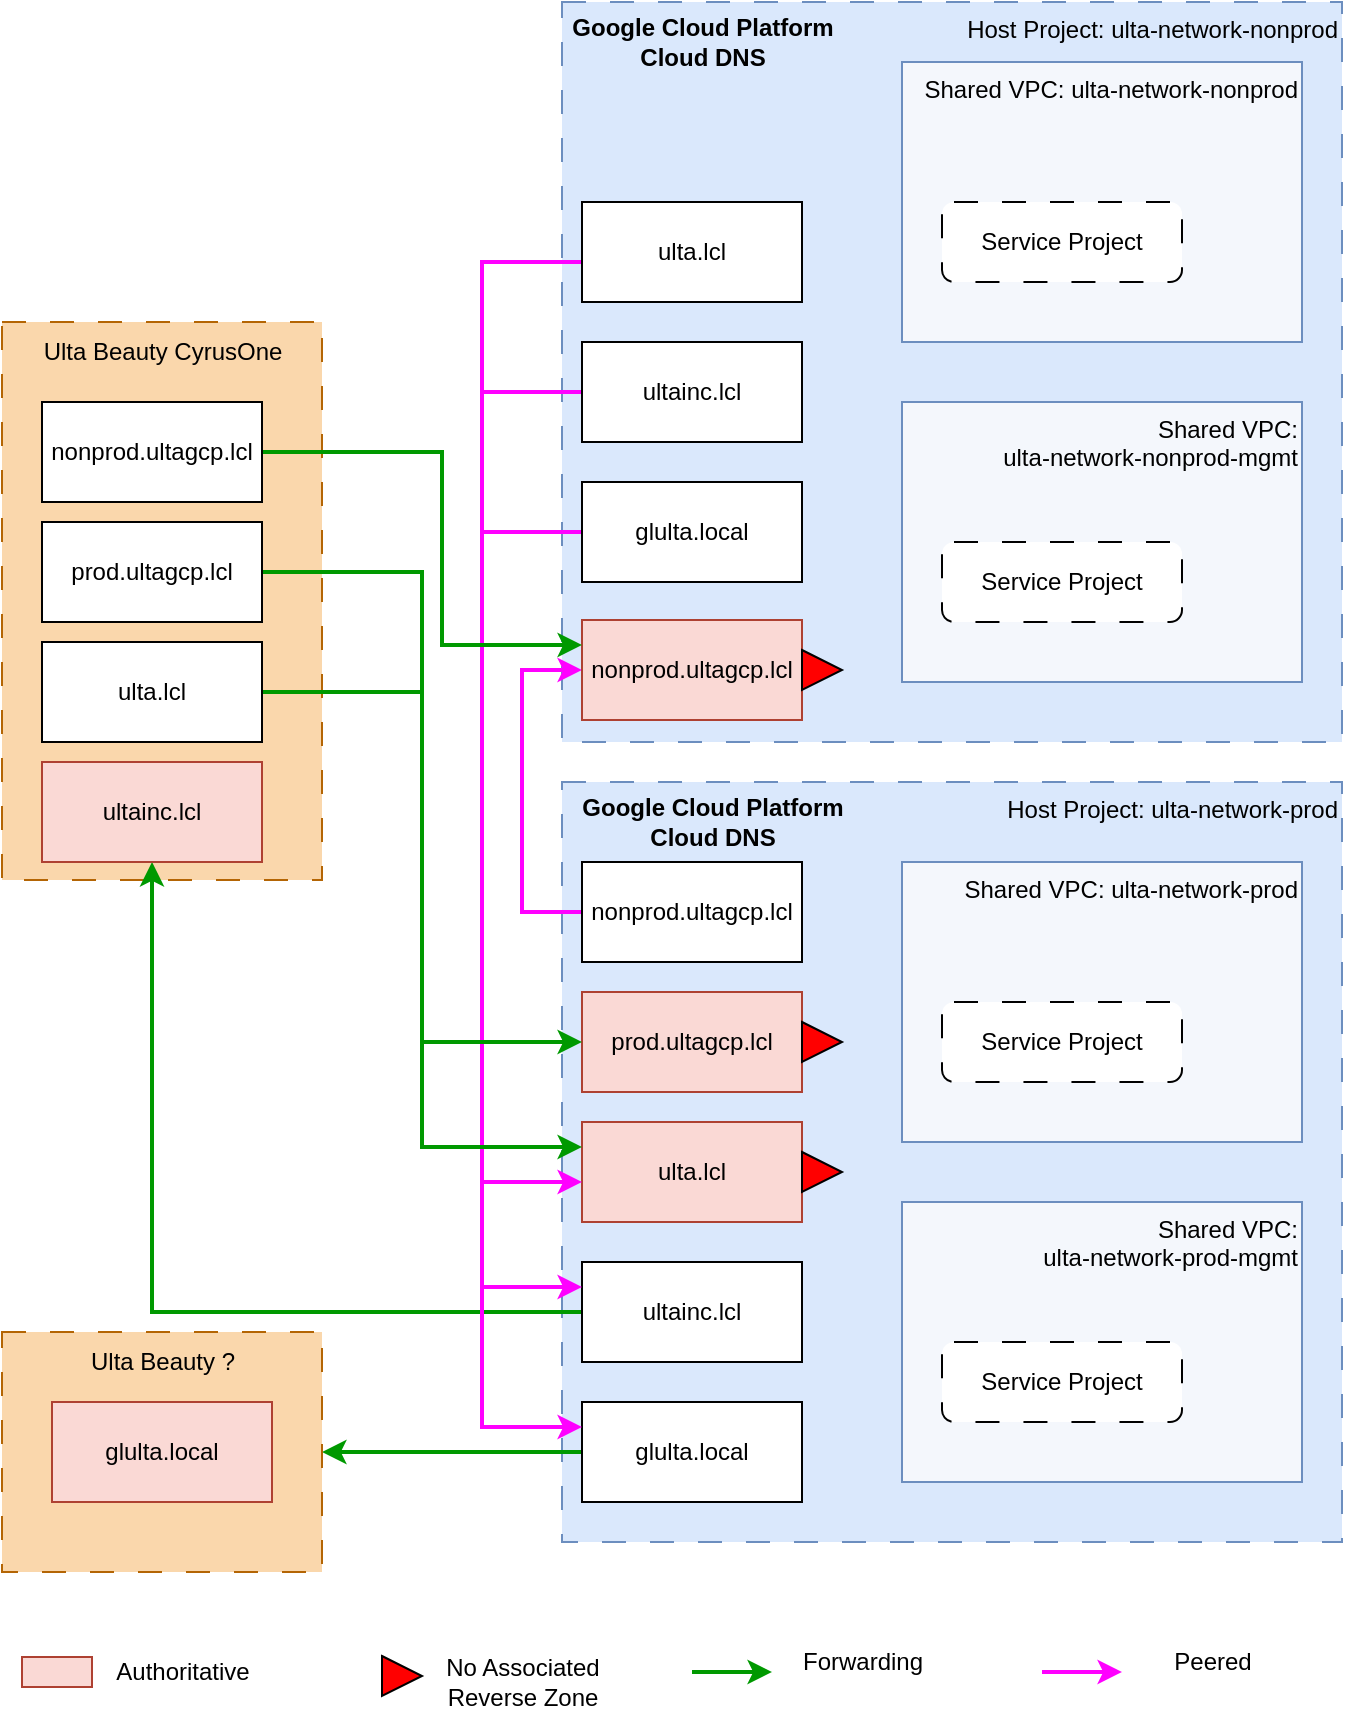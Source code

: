 <mxfile version="21.7.5" type="github" pages="2">
  <diagram id="hgxomhNSU5TegeMPmk7S" name="Page-2">
    <mxGraphModel dx="1434" dy="750" grid="1" gridSize="10" guides="1" tooltips="1" connect="1" arrows="1" fold="1" page="1" pageScale="1" pageWidth="850" pageHeight="1100" math="0" shadow="0">
      <root>
        <mxCell id="0" />
        <mxCell id="1" parent="0" />
        <mxCell id="FdXKftUULpr2eJZdZ1Ii-6" value="" style="rounded=0;whiteSpace=wrap;html=1;dashed=1;dashPattern=12 12;fillColor=#fad7ac;strokeColor=#b46504;" vertex="1" parent="1">
          <mxGeometry x="40" y="200" width="160" height="279" as="geometry" />
        </mxCell>
        <mxCell id="FdXKftUULpr2eJZdZ1Ii-7" value="&amp;nbsp;Host Project: ulta-network-nonprod" style="rounded=0;whiteSpace=wrap;html=1;verticalAlign=top;align=right;dashed=1;dashPattern=12 12;fillColor=#dae8fc;strokeColor=#6c8ebf;" vertex="1" parent="1">
          <mxGeometry x="320" y="40" width="390" height="370" as="geometry" />
        </mxCell>
        <mxCell id="FdXKftUULpr2eJZdZ1Ii-10" value="&amp;nbsp;Shared VPC: ulta-network-nonprod" style="rounded=0;whiteSpace=wrap;html=1;verticalAlign=top;align=right;fillColor=#F4F7FC;strokeColor=#6c8ebf;" vertex="1" parent="1">
          <mxGeometry x="490" y="70" width="200" height="140" as="geometry" />
        </mxCell>
        <mxCell id="FdXKftUULpr2eJZdZ1Ii-13" value="&amp;nbsp;Shared VPC: &lt;br&gt;ulta-network-nonprod-mgmt" style="rounded=0;whiteSpace=wrap;html=1;verticalAlign=top;align=right;fillColor=#F4F7FC;strokeColor=#6c8ebf;" vertex="1" parent="1">
          <mxGeometry x="490" y="240" width="200" height="140" as="geometry" />
        </mxCell>
        <mxCell id="FdXKftUULpr2eJZdZ1Ii-16" value="Service Project" style="rounded=1;whiteSpace=wrap;html=1;dashed=1;dashPattern=12 12;" vertex="1" parent="1">
          <mxGeometry x="510" y="140" width="120" height="40" as="geometry" />
        </mxCell>
        <mxCell id="FdXKftUULpr2eJZdZ1Ii-27" value="Service Project" style="rounded=1;whiteSpace=wrap;html=1;dashed=1;dashPattern=12 12;" vertex="1" parent="1">
          <mxGeometry x="510" y="310" width="120" height="40" as="geometry" />
        </mxCell>
        <mxCell id="FdXKftUULpr2eJZdZ1Ii-32" value="Ulta Beauty CyrusOne" style="text;html=1;align=center;verticalAlign=middle;resizable=0;points=[];autosize=1;strokeColor=none;fillColor=none;" vertex="1" parent="1">
          <mxGeometry x="50" y="200" width="140" height="30" as="geometry" />
        </mxCell>
        <mxCell id="aW4QzEi05KcBdIsKtqk4-1" value="&amp;nbsp;Host Project: ulta-network-prod" style="rounded=0;whiteSpace=wrap;html=1;verticalAlign=top;align=right;dashed=1;dashPattern=12 12;fillColor=#dae8fc;strokeColor=#6c8ebf;" vertex="1" parent="1">
          <mxGeometry x="320" y="430" width="390" height="380" as="geometry" />
        </mxCell>
        <mxCell id="aW4QzEi05KcBdIsKtqk4-2" value="&amp;nbsp;Shared VPC: ulta-network-prod" style="rounded=0;whiteSpace=wrap;html=1;verticalAlign=top;align=right;fillColor=#F4F7FC;strokeColor=#6c8ebf;" vertex="1" parent="1">
          <mxGeometry x="490" y="470" width="200" height="140" as="geometry" />
        </mxCell>
        <mxCell id="aW4QzEi05KcBdIsKtqk4-3" value="&amp;nbsp;Shared VPC: &lt;br&gt;ulta-network-prod-mgmt" style="rounded=0;whiteSpace=wrap;html=1;verticalAlign=top;align=right;fillColor=#F4F7FC;strokeColor=#6c8ebf;" vertex="1" parent="1">
          <mxGeometry x="490" y="640" width="200" height="140" as="geometry" />
        </mxCell>
        <mxCell id="aW4QzEi05KcBdIsKtqk4-4" value="Service Project" style="rounded=1;whiteSpace=wrap;html=1;dashed=1;dashPattern=12 12;" vertex="1" parent="1">
          <mxGeometry x="510" y="540" width="120" height="40" as="geometry" />
        </mxCell>
        <mxCell id="aW4QzEi05KcBdIsKtqk4-5" value="Service Project" style="rounded=1;whiteSpace=wrap;html=1;dashed=1;dashPattern=12 12;" vertex="1" parent="1">
          <mxGeometry x="510" y="710" width="120" height="40" as="geometry" />
        </mxCell>
        <mxCell id="PcTRODv-vjbn7Whf8CsP-24" style="edgeStyle=orthogonalEdgeStyle;rounded=0;orthogonalLoop=1;jettySize=auto;html=1;exitX=0;exitY=0.5;exitDx=0;exitDy=0;entryX=0;entryY=0.5;entryDx=0;entryDy=0;strokeColor=#FF00FF;strokeWidth=2;" edge="1" parent="1" source="aW4QzEi05KcBdIsKtqk4-6" target="aW4QzEi05KcBdIsKtqk4-17">
          <mxGeometry relative="1" as="geometry">
            <Array as="points">
              <mxPoint x="300" y="495" />
              <mxPoint x="300" y="374" />
            </Array>
          </mxGeometry>
        </mxCell>
        <mxCell id="aW4QzEi05KcBdIsKtqk4-6" value="nonprod.ultagcp.lcl" style="rounded=0;whiteSpace=wrap;html=1;" vertex="1" parent="1">
          <mxGeometry x="330" y="470" width="110" height="50" as="geometry" />
        </mxCell>
        <mxCell id="aW4QzEi05KcBdIsKtqk4-15" style="edgeStyle=orthogonalEdgeStyle;rounded=0;orthogonalLoop=1;jettySize=auto;html=1;exitX=0;exitY=0.5;exitDx=0;exitDy=0;entryX=1;entryY=0.5;entryDx=0;entryDy=0;strokeColor=#009900;strokeWidth=2;" edge="1" parent="1" source="aW4QzEi05KcBdIsKtqk4-10" target="aW4QzEi05KcBdIsKtqk4-11">
          <mxGeometry relative="1" as="geometry" />
        </mxCell>
        <mxCell id="aW4QzEi05KcBdIsKtqk4-10" value="glulta.local" style="rounded=0;whiteSpace=wrap;html=1;" vertex="1" parent="1">
          <mxGeometry x="330" y="740" width="110" height="50" as="geometry" />
        </mxCell>
        <mxCell id="aW4QzEi05KcBdIsKtqk4-11" value="" style="rounded=0;whiteSpace=wrap;html=1;dashed=1;dashPattern=12 12;fillColor=#fad7ac;strokeColor=#b46504;" vertex="1" parent="1">
          <mxGeometry x="40" y="705" width="160" height="120" as="geometry" />
        </mxCell>
        <mxCell id="aW4QzEi05KcBdIsKtqk4-14" value="Ulta Beauty ?" style="text;html=1;align=center;verticalAlign=middle;resizable=0;points=[];autosize=1;strokeColor=none;fillColor=none;" vertex="1" parent="1">
          <mxGeometry x="70" y="705" width="100" height="30" as="geometry" />
        </mxCell>
        <mxCell id="aW4QzEi05KcBdIsKtqk4-17" value="nonprod.ultagcp.lcl" style="rounded=0;whiteSpace=wrap;html=1;fillColor=#fad9d5;strokeColor=#ae4132;" vertex="1" parent="1">
          <mxGeometry x="330" y="349" width="110" height="50" as="geometry" />
        </mxCell>
        <mxCell id="PcTRODv-vjbn7Whf8CsP-13" style="edgeStyle=orthogonalEdgeStyle;rounded=0;orthogonalLoop=1;jettySize=auto;html=1;exitX=0;exitY=0.5;exitDx=0;exitDy=0;entryX=0.5;entryY=1;entryDx=0;entryDy=0;strokeWidth=2;strokeColor=#009900;" edge="1" parent="1" source="PcTRODv-vjbn7Whf8CsP-1" target="PcTRODv-vjbn7Whf8CsP-18">
          <mxGeometry relative="1" as="geometry" />
        </mxCell>
        <mxCell id="PcTRODv-vjbn7Whf8CsP-1" value="ultainc.lcl" style="rounded=0;whiteSpace=wrap;html=1;" vertex="1" parent="1">
          <mxGeometry x="330" y="670" width="110" height="50" as="geometry" />
        </mxCell>
        <mxCell id="PcTRODv-vjbn7Whf8CsP-5" value="prod.ultagcp.lcl" style="rounded=0;whiteSpace=wrap;html=1;fillColor=#fad9d5;strokeColor=#ae4132;" vertex="1" parent="1">
          <mxGeometry x="330" y="535" width="110" height="50" as="geometry" />
        </mxCell>
        <mxCell id="PcTRODv-vjbn7Whf8CsP-12" value="ulta.lcl" style="rounded=0;whiteSpace=wrap;html=1;fillColor=#fad9d5;strokeColor=#ae4132;" vertex="1" parent="1">
          <mxGeometry x="330" y="600" width="110" height="50" as="geometry" />
        </mxCell>
        <mxCell id="PcTRODv-vjbn7Whf8CsP-16" value="" style="rounded=0;whiteSpace=wrap;html=1;fillColor=#fad9d5;strokeColor=#ae4132;" vertex="1" parent="1">
          <mxGeometry x="50" y="867.5" width="35" height="15" as="geometry" />
        </mxCell>
        <mxCell id="PcTRODv-vjbn7Whf8CsP-17" value="Authoritative" style="text;html=1;align=center;verticalAlign=middle;resizable=0;points=[];autosize=1;strokeColor=none;fillColor=none;" vertex="1" parent="1">
          <mxGeometry x="85" y="860" width="90" height="30" as="geometry" />
        </mxCell>
        <mxCell id="PcTRODv-vjbn7Whf8CsP-18" value="ultainc.lcl" style="rounded=0;whiteSpace=wrap;html=1;fillColor=#fad9d5;strokeColor=#ae4132;" vertex="1" parent="1">
          <mxGeometry x="60" y="420" width="110" height="50" as="geometry" />
        </mxCell>
        <mxCell id="PcTRODv-vjbn7Whf8CsP-19" value="glulta.local" style="rounded=0;whiteSpace=wrap;html=1;fillColor=#fad9d5;strokeColor=#ae4132;" vertex="1" parent="1">
          <mxGeometry x="65" y="740" width="110" height="50" as="geometry" />
        </mxCell>
        <mxCell id="PcTRODv-vjbn7Whf8CsP-20" value="" style="endArrow=classic;html=1;rounded=0;strokeWidth=2;strokeColor=#009900;" edge="1" parent="1">
          <mxGeometry width="50" height="50" relative="1" as="geometry">
            <mxPoint x="385" y="875" as="sourcePoint" />
            <mxPoint x="425" y="875" as="targetPoint" />
          </mxGeometry>
        </mxCell>
        <mxCell id="PcTRODv-vjbn7Whf8CsP-21" value="Forwarding" style="text;html=1;align=center;verticalAlign=middle;resizable=0;points=[];autosize=1;strokeColor=none;fillColor=none;" vertex="1" parent="1">
          <mxGeometry x="430" y="855" width="80" height="30" as="geometry" />
        </mxCell>
        <mxCell id="PcTRODv-vjbn7Whf8CsP-22" value="" style="endArrow=classic;html=1;rounded=0;strokeWidth=2;strokeColor=#FF00FF;" edge="1" parent="1">
          <mxGeometry width="50" height="50" relative="1" as="geometry">
            <mxPoint x="560" y="875" as="sourcePoint" />
            <mxPoint x="600" y="875" as="targetPoint" />
          </mxGeometry>
        </mxCell>
        <mxCell id="PcTRODv-vjbn7Whf8CsP-23" value="Peered" style="text;html=1;align=center;verticalAlign=middle;resizable=0;points=[];autosize=1;strokeColor=none;fillColor=none;" vertex="1" parent="1">
          <mxGeometry x="615" y="855" width="60" height="30" as="geometry" />
        </mxCell>
        <mxCell id="PcTRODv-vjbn7Whf8CsP-30" style="edgeStyle=orthogonalEdgeStyle;rounded=0;orthogonalLoop=1;jettySize=auto;html=1;exitX=0;exitY=0.5;exitDx=0;exitDy=0;entryX=0;entryY=0.25;entryDx=0;entryDy=0;strokeColor=#FF00FF;strokeWidth=2;" edge="1" parent="1" source="PcTRODv-vjbn7Whf8CsP-25" target="aW4QzEi05KcBdIsKtqk4-10">
          <mxGeometry relative="1" as="geometry">
            <Array as="points">
              <mxPoint x="280" y="305" />
              <mxPoint x="280" y="753" />
            </Array>
          </mxGeometry>
        </mxCell>
        <mxCell id="PcTRODv-vjbn7Whf8CsP-25" value="glulta.local" style="rounded=0;whiteSpace=wrap;html=1;" vertex="1" parent="1">
          <mxGeometry x="330" y="280" width="110" height="50" as="geometry" />
        </mxCell>
        <mxCell id="PcTRODv-vjbn7Whf8CsP-29" style="edgeStyle=orthogonalEdgeStyle;rounded=0;orthogonalLoop=1;jettySize=auto;html=1;exitX=0;exitY=0.5;exitDx=0;exitDy=0;entryX=0;entryY=0.25;entryDx=0;entryDy=0;strokeColor=#FF00FF;strokeWidth=2;" edge="1" parent="1" source="PcTRODv-vjbn7Whf8CsP-26" target="PcTRODv-vjbn7Whf8CsP-1">
          <mxGeometry relative="1" as="geometry">
            <Array as="points">
              <mxPoint x="280" y="235" />
              <mxPoint x="280" y="683" />
            </Array>
          </mxGeometry>
        </mxCell>
        <mxCell id="PcTRODv-vjbn7Whf8CsP-26" value="ultainc.lcl" style="rounded=0;whiteSpace=wrap;html=1;" vertex="1" parent="1">
          <mxGeometry x="330" y="210" width="110" height="50" as="geometry" />
        </mxCell>
        <mxCell id="PcTRODv-vjbn7Whf8CsP-28" style="edgeStyle=orthogonalEdgeStyle;rounded=0;orthogonalLoop=1;jettySize=auto;html=1;exitX=0;exitY=0.5;exitDx=0;exitDy=0;strokeColor=#FF00FF;strokeWidth=2;" edge="1" parent="1">
          <mxGeometry relative="1" as="geometry">
            <mxPoint x="350" y="170" as="sourcePoint" />
            <mxPoint x="330" y="630" as="targetPoint" />
            <Array as="points">
              <mxPoint x="280" y="170" />
              <mxPoint x="280" y="630" />
            </Array>
          </mxGeometry>
        </mxCell>
        <mxCell id="PcTRODv-vjbn7Whf8CsP-27" value="ulta.lcl" style="rounded=0;whiteSpace=wrap;html=1;" vertex="1" parent="1">
          <mxGeometry x="330" y="140" width="110" height="50" as="geometry" />
        </mxCell>
        <mxCell id="PcTRODv-vjbn7Whf8CsP-36" style="edgeStyle=orthogonalEdgeStyle;rounded=0;orthogonalLoop=1;jettySize=auto;html=1;exitX=1;exitY=0.5;exitDx=0;exitDy=0;entryX=0;entryY=0.25;entryDx=0;entryDy=0;strokeColor=#009900;strokeWidth=2;" edge="1" parent="1" source="PcTRODv-vjbn7Whf8CsP-31" target="aW4QzEi05KcBdIsKtqk4-17">
          <mxGeometry relative="1" as="geometry">
            <Array as="points">
              <mxPoint x="260" y="265" />
              <mxPoint x="260" y="362" />
            </Array>
          </mxGeometry>
        </mxCell>
        <mxCell id="PcTRODv-vjbn7Whf8CsP-31" value="nonprod.ultagcp.lcl" style="rounded=0;whiteSpace=wrap;html=1;" vertex="1" parent="1">
          <mxGeometry x="60" y="240" width="110" height="50" as="geometry" />
        </mxCell>
        <mxCell id="PcTRODv-vjbn7Whf8CsP-35" style="edgeStyle=orthogonalEdgeStyle;rounded=0;orthogonalLoop=1;jettySize=auto;html=1;exitX=1;exitY=0.5;exitDx=0;exitDy=0;entryX=0;entryY=0.5;entryDx=0;entryDy=0;strokeColor=#009900;strokeWidth=2;" edge="1" parent="1" source="PcTRODv-vjbn7Whf8CsP-32" target="PcTRODv-vjbn7Whf8CsP-5">
          <mxGeometry relative="1" as="geometry" />
        </mxCell>
        <mxCell id="PcTRODv-vjbn7Whf8CsP-32" value="prod.ultagcp.lcl" style="rounded=0;whiteSpace=wrap;html=1;" vertex="1" parent="1">
          <mxGeometry x="60" y="300" width="110" height="50" as="geometry" />
        </mxCell>
        <mxCell id="PcTRODv-vjbn7Whf8CsP-34" style="edgeStyle=orthogonalEdgeStyle;rounded=0;orthogonalLoop=1;jettySize=auto;html=1;exitX=1;exitY=0.5;exitDx=0;exitDy=0;entryX=0;entryY=0.25;entryDx=0;entryDy=0;strokeColor=#009900;strokeWidth=2;" edge="1" parent="1" source="PcTRODv-vjbn7Whf8CsP-33" target="PcTRODv-vjbn7Whf8CsP-12">
          <mxGeometry relative="1" as="geometry" />
        </mxCell>
        <mxCell id="PcTRODv-vjbn7Whf8CsP-33" value="ulta.lcl" style="rounded=0;whiteSpace=wrap;html=1;" vertex="1" parent="1">
          <mxGeometry x="60" y="360" width="110" height="50" as="geometry" />
        </mxCell>
        <mxCell id="xZxYlGcj3bj4lMLJkDqK-1" value="&lt;b&gt;Google Cloud Platform&lt;br&gt;Cloud DNS&lt;/b&gt;" style="text;html=1;align=center;verticalAlign=middle;resizable=0;points=[];autosize=1;strokeColor=none;fillColor=none;" vertex="1" parent="1">
          <mxGeometry x="315" y="40" width="150" height="40" as="geometry" />
        </mxCell>
        <mxCell id="xZxYlGcj3bj4lMLJkDqK-2" value="&lt;b&gt;Google Cloud Platform&lt;br&gt;Cloud DNS&lt;/b&gt;" style="text;html=1;align=center;verticalAlign=middle;resizable=0;points=[];autosize=1;strokeColor=none;fillColor=none;" vertex="1" parent="1">
          <mxGeometry x="320" y="430" width="150" height="40" as="geometry" />
        </mxCell>
        <mxCell id="xZxYlGcj3bj4lMLJkDqK-3" value="" style="triangle;whiteSpace=wrap;html=1;rotation=0;fillColor=#FF0000;" vertex="1" parent="1">
          <mxGeometry x="440" y="364" width="20" height="20" as="geometry" />
        </mxCell>
        <mxCell id="xZxYlGcj3bj4lMLJkDqK-5" value="" style="triangle;whiteSpace=wrap;html=1;rotation=0;fillColor=#FF0000;" vertex="1" parent="1">
          <mxGeometry x="440" y="550" width="20" height="20" as="geometry" />
        </mxCell>
        <mxCell id="xZxYlGcj3bj4lMLJkDqK-6" value="" style="triangle;whiteSpace=wrap;html=1;rotation=0;fillColor=#FF0000;" vertex="1" parent="1">
          <mxGeometry x="440" y="615" width="20" height="20" as="geometry" />
        </mxCell>
        <mxCell id="xZxYlGcj3bj4lMLJkDqK-7" value="" style="triangle;whiteSpace=wrap;html=1;rotation=0;fillColor=#FF0000;" vertex="1" parent="1">
          <mxGeometry x="230" y="867" width="20" height="20" as="geometry" />
        </mxCell>
        <mxCell id="xZxYlGcj3bj4lMLJkDqK-8" value="No Associated &lt;br&gt;Reverse Zone" style="text;html=1;align=center;verticalAlign=middle;resizable=0;points=[];autosize=1;strokeColor=none;fillColor=none;" vertex="1" parent="1">
          <mxGeometry x="250" y="860" width="100" height="40" as="geometry" />
        </mxCell>
      </root>
    </mxGraphModel>
  </diagram>
  <diagram name="Domain Hierarchy" id="_B_-zeAUZdGrHvG1jHlI">
    <mxGraphModel dx="2284" dy="750" grid="1" gridSize="10" guides="1" tooltips="1" connect="1" arrows="1" fold="1" page="1" pageScale="1" pageWidth="850" pageHeight="1100" math="0" shadow="0">
      <root>
        <mxCell id="0" />
        <mxCell id="1" parent="0" />
        <mxCell id="1P-jeOJkd8ypp9ooArNP-1" value="ultainc.lcl" style="rounded=0;whiteSpace=wrap;html=1;" vertex="1" parent="1">
          <mxGeometry x="80" y="120" width="120" height="40" as="geometry" />
        </mxCell>
        <mxCell id="1P-jeOJkd8ypp9ooArNP-8" style="edgeStyle=orthogonalEdgeStyle;rounded=0;orthogonalLoop=1;jettySize=auto;html=1;exitX=0.5;exitY=1;exitDx=0;exitDy=0;entryX=0.5;entryY=0;entryDx=0;entryDy=0;" edge="1" parent="1" source="1P-jeOJkd8ypp9ooArNP-2" target="1P-jeOJkd8ypp9ooArNP-1">
          <mxGeometry relative="1" as="geometry" />
        </mxCell>
        <mxCell id="1P-jeOJkd8ypp9ooArNP-9" style="edgeStyle=orthogonalEdgeStyle;rounded=0;orthogonalLoop=1;jettySize=auto;html=1;exitX=0.5;exitY=1;exitDx=0;exitDy=0;" edge="1" parent="1" source="1P-jeOJkd8ypp9ooArNP-2" target="1P-jeOJkd8ypp9ooArNP-4">
          <mxGeometry relative="1" as="geometry" />
        </mxCell>
        <mxCell id="1P-jeOJkd8ypp9ooArNP-10" style="edgeStyle=orthogonalEdgeStyle;rounded=0;orthogonalLoop=1;jettySize=auto;html=1;exitX=0.5;exitY=1;exitDx=0;exitDy=0;" edge="1" parent="1" source="1P-jeOJkd8ypp9ooArNP-2" target="1P-jeOJkd8ypp9ooArNP-6">
          <mxGeometry relative="1" as="geometry" />
        </mxCell>
        <mxCell id="1P-jeOJkd8ypp9ooArNP-11" style="edgeStyle=orthogonalEdgeStyle;rounded=0;orthogonalLoop=1;jettySize=auto;html=1;exitX=0.5;exitY=1;exitDx=0;exitDy=0;entryX=0.5;entryY=0;entryDx=0;entryDy=0;" edge="1" parent="1" source="1P-jeOJkd8ypp9ooArNP-2" target="1P-jeOJkd8ypp9ooArNP-3">
          <mxGeometry relative="1" as="geometry" />
        </mxCell>
        <mxCell id="1P-jeOJkd8ypp9ooArNP-12" style="edgeStyle=orthogonalEdgeStyle;rounded=0;orthogonalLoop=1;jettySize=auto;html=1;exitX=0.5;exitY=1;exitDx=0;exitDy=0;" edge="1" parent="1" source="1P-jeOJkd8ypp9ooArNP-2" target="1P-jeOJkd8ypp9ooArNP-5">
          <mxGeometry relative="1" as="geometry">
            <Array as="points">
              <mxPoint x="460" y="170" />
              <mxPoint x="620" y="170" />
            </Array>
          </mxGeometry>
        </mxCell>
        <mxCell id="1P-jeOJkd8ypp9ooArNP-2" value=".lcl" style="rounded=0;whiteSpace=wrap;html=1;" vertex="1" parent="1">
          <mxGeometry x="400" y="40" width="120" height="40" as="geometry" />
        </mxCell>
        <mxCell id="1P-jeOJkd8ypp9ooArNP-16" style="edgeStyle=orthogonalEdgeStyle;rounded=0;orthogonalLoop=1;jettySize=auto;html=1;exitX=0.5;exitY=1;exitDx=0;exitDy=0;entryX=0.5;entryY=0;entryDx=0;entryDy=0;" edge="1" parent="1" source="1P-jeOJkd8ypp9ooArNP-3" target="1P-jeOJkd8ypp9ooArNP-14">
          <mxGeometry relative="1" as="geometry" />
        </mxCell>
        <mxCell id="1P-jeOJkd8ypp9ooArNP-17" style="edgeStyle=orthogonalEdgeStyle;rounded=0;orthogonalLoop=1;jettySize=auto;html=1;exitX=0.5;exitY=1;exitDx=0;exitDy=0;" edge="1" parent="1" source="1P-jeOJkd8ypp9ooArNP-3" target="1P-jeOJkd8ypp9ooArNP-15">
          <mxGeometry relative="1" as="geometry" />
        </mxCell>
        <mxCell id="1P-jeOJkd8ypp9ooArNP-3" value="prod.ultagcp.lcl" style="rounded=0;whiteSpace=wrap;html=1;" vertex="1" parent="1">
          <mxGeometry x="400" y="200" width="120" height="40" as="geometry" />
        </mxCell>
        <mxCell id="1P-jeOJkd8ypp9ooArNP-4" value="ulta.lcl" style="rounded=0;whiteSpace=wrap;html=1;" vertex="1" parent="1">
          <mxGeometry x="240" y="120" width="120" height="40" as="geometry" />
        </mxCell>
        <mxCell id="1P-jeOJkd8ypp9ooArNP-5" value="prod.ultagcp.lcl" style="rounded=0;whiteSpace=wrap;html=1;" vertex="1" parent="1">
          <mxGeometry x="560" y="200" width="120" height="40" as="geometry" />
        </mxCell>
        <mxCell id="1P-jeOJkd8ypp9ooArNP-6" value="glulta.local" style="rounded=0;whiteSpace=wrap;html=1;" vertex="1" parent="1">
          <mxGeometry x="720" y="120" width="120" height="40" as="geometry" />
        </mxCell>
        <mxCell id="1P-jeOJkd8ypp9ooArNP-7" value="ultagcp.lcl" style="rounded=0;whiteSpace=wrap;html=1;fillColor=#BABDBF;strokeColor=#314354;fontColor=#000000;" vertex="1" parent="1">
          <mxGeometry x="480" y="120" width="120" height="40" as="geometry" />
        </mxCell>
        <mxCell id="1P-jeOJkd8ypp9ooArNP-14" value="&lt;font style=&quot;font-size: 10px;&quot;&gt;projectA.prod.ultagcp.lcl&lt;/font&gt;" style="rounded=0;whiteSpace=wrap;html=1;dashed=1;dashPattern=8 8;strokeColor=#314354;strokeWidth=2;fillColor=#BABDBF;fontColor=#000000;" vertex="1" parent="1">
          <mxGeometry x="320" y="280" width="120" height="40" as="geometry" />
        </mxCell>
        <mxCell id="1P-jeOJkd8ypp9ooArNP-15" value="&lt;font style=&quot;font-size: 10px;&quot;&gt;projectB.prod.ultagcp.lcl&lt;/font&gt;" style="rounded=0;whiteSpace=wrap;html=1;dashed=1;dashPattern=8 8;strokeColor=#314354;strokeWidth=2;fillColor=#BABDBF;fontColor=#000000;" vertex="1" parent="1">
          <mxGeometry x="480" y="280" width="120" height="40" as="geometry" />
        </mxCell>
        <mxCell id="1P-jeOJkd8ypp9ooArNP-18" value="" style="strokeWidth=2;html=1;shape=mxgraph.flowchart.annotation_2;align=left;labelPosition=right;pointerEvents=1;" vertex="1" parent="1">
          <mxGeometry x="260" y="280" width="30" height="40" as="geometry" />
        </mxCell>
        <mxCell id="1P-jeOJkd8ypp9ooArNP-19" value="Project Private Zones&lt;br&gt;&#39;Cross Account Bindings&#39;" style="text;html=1;align=center;verticalAlign=middle;resizable=0;points=[];autosize=1;strokeColor=none;fillColor=none;" vertex="1" parent="1">
          <mxGeometry x="110" y="283" width="150" height="40" as="geometry" />
        </mxCell>
        <mxCell id="1P-jeOJkd8ypp9ooArNP-20" value="" style="strokeWidth=2;html=1;shape=mxgraph.flowchart.annotation_2;align=left;labelPosition=right;pointerEvents=1;" vertex="1" parent="1">
          <mxGeometry x="340" y="200" width="30" height="40" as="geometry" />
        </mxCell>
        <mxCell id="1P-jeOJkd8ypp9ooArNP-21" value="Environment Specific Zones" style="text;html=1;align=center;verticalAlign=middle;resizable=0;points=[];autosize=1;strokeColor=none;fillColor=none;" vertex="1" parent="1">
          <mxGeometry x="170" y="205" width="170" height="30" as="geometry" />
        </mxCell>
        <mxCell id="1P-jeOJkd8ypp9ooArNP-22" value="" style="strokeWidth=2;html=1;shape=mxgraph.flowchart.annotation_2;align=left;labelPosition=right;pointerEvents=1;rotation=0;" vertex="1" parent="1">
          <mxGeometry x="40" y="120" width="30" height="40" as="geometry" />
        </mxCell>
        <mxCell id="1P-jeOJkd8ypp9ooArNP-24" value="Cloud Zones" style="text;html=1;align=center;verticalAlign=middle;resizable=0;points=[];autosize=1;strokeColor=none;fillColor=none;" vertex="1" parent="1">
          <mxGeometry x="-50" y="125" width="90" height="30" as="geometry" />
        </mxCell>
        <mxCell id="1P-jeOJkd8ypp9ooArNP-31" value="Does not exist" style="text;html=1;align=center;verticalAlign=middle;resizable=0;points=[];autosize=1;strokeColor=none;fillColor=none;" vertex="1" parent="1">
          <mxGeometry x="740" y="340" width="100" height="30" as="geometry" />
        </mxCell>
        <mxCell id="1P-jeOJkd8ypp9ooArNP-35" value="" style="rounded=0;whiteSpace=wrap;html=1;fillColor=#BABDBF;strokeColor=#314354;fontColor=#ffffff;" vertex="1" parent="1">
          <mxGeometry x="710" y="350" width="30" height="10" as="geometry" />
        </mxCell>
        <mxCell id="jhozdEIDielITQ5Zo_nS-5" style="edgeStyle=orthogonalEdgeStyle;rounded=0;orthogonalLoop=1;jettySize=auto;html=1;exitX=0.5;exitY=1;exitDx=0;exitDy=0;entryX=0.5;entryY=0;entryDx=0;entryDy=0;" edge="1" parent="1" source="jhozdEIDielITQ5Zo_nS-1" target="jhozdEIDielITQ5Zo_nS-3">
          <mxGeometry relative="1" as="geometry" />
        </mxCell>
        <mxCell id="jhozdEIDielITQ5Zo_nS-1" value=".com" style="rounded=0;whiteSpace=wrap;html=1;" vertex="1" parent="1">
          <mxGeometry x="1000" y="40" width="120" height="40" as="geometry" />
        </mxCell>
        <mxCell id="jhozdEIDielITQ5Zo_nS-6" style="edgeStyle=orthogonalEdgeStyle;rounded=0;orthogonalLoop=1;jettySize=auto;html=1;exitX=0.5;exitY=1;exitDx=0;exitDy=0;" edge="1" parent="1" source="jhozdEIDielITQ5Zo_nS-2" target="jhozdEIDielITQ5Zo_nS-4">
          <mxGeometry relative="1" as="geometry" />
        </mxCell>
        <mxCell id="jhozdEIDielITQ5Zo_nS-2" value=".dev" style="rounded=0;whiteSpace=wrap;html=1;" vertex="1" parent="1">
          <mxGeometry x="1280" y="40" width="120" height="40" as="geometry" />
        </mxCell>
        <mxCell id="jhozdEIDielITQ5Zo_nS-3" value="ulta.com" style="rounded=0;whiteSpace=wrap;html=1;" vertex="1" parent="1">
          <mxGeometry x="1000" y="120" width="120" height="40" as="geometry" />
        </mxCell>
        <mxCell id="jhozdEIDielITQ5Zo_nS-4" value="ulta.dev" style="rounded=0;whiteSpace=wrap;html=1;" vertex="1" parent="1">
          <mxGeometry x="1280" y="120" width="120" height="40" as="geometry" />
        </mxCell>
        <mxCell id="jhozdEIDielITQ5Zo_nS-7" value="" style="strokeWidth=2;html=1;shape=mxgraph.flowchart.annotation_2;align=left;labelPosition=right;pointerEvents=1;rotation=0;" vertex="1" parent="1">
          <mxGeometry x="40" y="40" width="30" height="40" as="geometry" />
        </mxCell>
        <mxCell id="jhozdEIDielITQ5Zo_nS-8" value="Int/Ext Zones" style="text;html=1;align=center;verticalAlign=middle;resizable=0;points=[];autosize=1;strokeColor=none;fillColor=none;" vertex="1" parent="1">
          <mxGeometry x="-50" y="45" width="90" height="30" as="geometry" />
        </mxCell>
      </root>
    </mxGraphModel>
  </diagram>
</mxfile>
